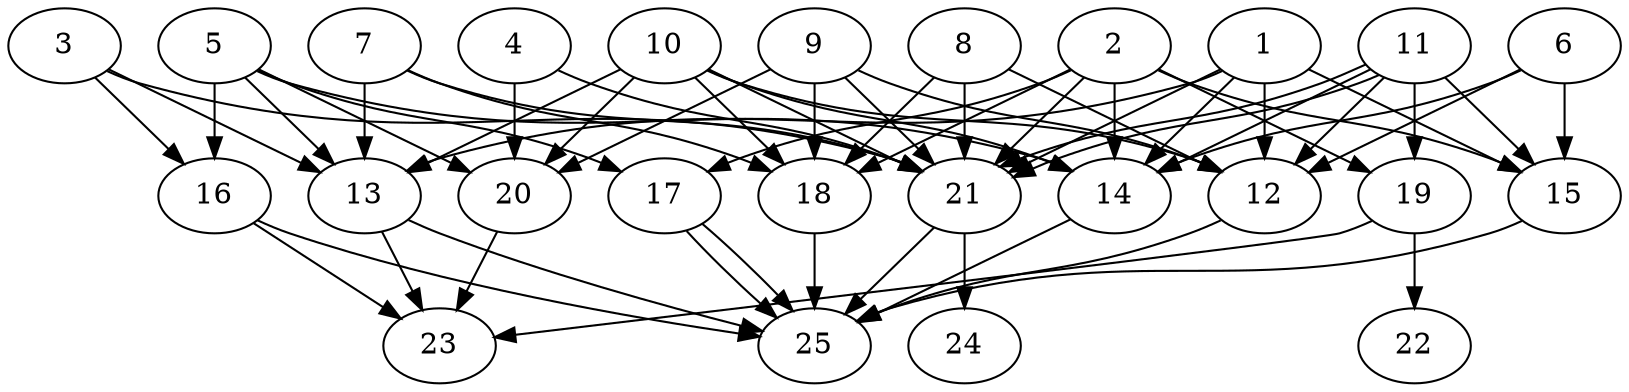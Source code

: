 // DAG automatically generated by daggen at Thu Oct  3 14:00:39 2019
// ./daggen --dot -n 25 --ccr 0.4 --fat 0.7 --regular 0.7 --density 0.9 --mindata 5242880 --maxdata 52428800 
digraph G {
  1 [size="39651840", alpha="0.02", expect_size="15860736"] 
  1 -> 12 [size ="15860736"]
  1 -> 13 [size ="15860736"]
  1 -> 14 [size ="15860736"]
  1 -> 15 [size ="15860736"]
  1 -> 21 [size ="15860736"]
  2 [size="81044480", alpha="0.05", expect_size="32417792"] 
  2 -> 14 [size ="32417792"]
  2 -> 15 [size ="32417792"]
  2 -> 17 [size ="32417792"]
  2 -> 18 [size ="32417792"]
  2 -> 19 [size ="32417792"]
  2 -> 21 [size ="32417792"]
  3 [size="37434880", alpha="0.04", expect_size="14973952"] 
  3 -> 13 [size ="14973952"]
  3 -> 16 [size ="14973952"]
  3 -> 21 [size ="14973952"]
  4 [size="130795520", alpha="0.07", expect_size="52318208"] 
  4 -> 20 [size ="52318208"]
  4 -> 21 [size ="52318208"]
  5 [size="119984640", alpha="0.04", expect_size="47993856"] 
  5 -> 13 [size ="47993856"]
  5 -> 14 [size ="47993856"]
  5 -> 16 [size ="47993856"]
  5 -> 17 [size ="47993856"]
  5 -> 20 [size ="47993856"]
  6 [size="118469120", alpha="0.18", expect_size="47387648"] 
  6 -> 12 [size ="47387648"]
  6 -> 14 [size ="47387648"]
  6 -> 15 [size ="47387648"]
  7 [size="62919680", alpha="0.18", expect_size="25167872"] 
  7 -> 13 [size ="25167872"]
  7 -> 18 [size ="25167872"]
  7 -> 21 [size ="25167872"]
  8 [size="68538880", alpha="0.11", expect_size="27415552"] 
  8 -> 12 [size ="27415552"]
  8 -> 18 [size ="27415552"]
  8 -> 21 [size ="27415552"]
  9 [size="13701120", alpha="0.16", expect_size="5480448"] 
  9 -> 12 [size ="5480448"]
  9 -> 18 [size ="5480448"]
  9 -> 20 [size ="5480448"]
  9 -> 21 [size ="5480448"]
  10 [size="62223360", alpha="0.11", expect_size="24889344"] 
  10 -> 12 [size ="24889344"]
  10 -> 13 [size ="24889344"]
  10 -> 14 [size ="24889344"]
  10 -> 18 [size ="24889344"]
  10 -> 20 [size ="24889344"]
  10 -> 21 [size ="24889344"]
  11 [size="33218560", alpha="0.10", expect_size="13287424"] 
  11 -> 12 [size ="13287424"]
  11 -> 14 [size ="13287424"]
  11 -> 15 [size ="13287424"]
  11 -> 19 [size ="13287424"]
  11 -> 21 [size ="13287424"]
  11 -> 21 [size ="13287424"]
  12 [size="43141120", alpha="0.05", expect_size="17256448"] 
  12 -> 25 [size ="17256448"]
  13 [size="75008000", alpha="0.18", expect_size="30003200"] 
  13 -> 23 [size ="30003200"]
  13 -> 25 [size ="30003200"]
  14 [size="100564480", alpha="0.03", expect_size="40225792"] 
  14 -> 25 [size ="40225792"]
  15 [size="21588480", alpha="0.18", expect_size="8635392"] 
  15 -> 25 [size ="8635392"]
  16 [size="46489600", alpha="0.18", expect_size="18595840"] 
  16 -> 23 [size ="18595840"]
  16 -> 25 [size ="18595840"]
  17 [size="32701440", alpha="0.07", expect_size="13080576"] 
  17 -> 25 [size ="13080576"]
  17 -> 25 [size ="13080576"]
  18 [size="21498880", alpha="0.01", expect_size="8599552"] 
  18 -> 25 [size ="8599552"]
  19 [size="85957120", alpha="0.12", expect_size="34382848"] 
  19 -> 22 [size ="34382848"]
  19 -> 23 [size ="34382848"]
  20 [size="62786560", alpha="0.19", expect_size="25114624"] 
  20 -> 23 [size ="25114624"]
  21 [size="128235520", alpha="0.12", expect_size="51294208"] 
  21 -> 24 [size ="51294208"]
  21 -> 25 [size ="51294208"]
  22 [size="68236800", alpha="0.15", expect_size="27294720"] 
  23 [size="95884800", alpha="0.03", expect_size="38353920"] 
  24 [size="84433920", alpha="0.11", expect_size="33773568"] 
  25 [size="104355840", alpha="0.17", expect_size="41742336"] 
}
